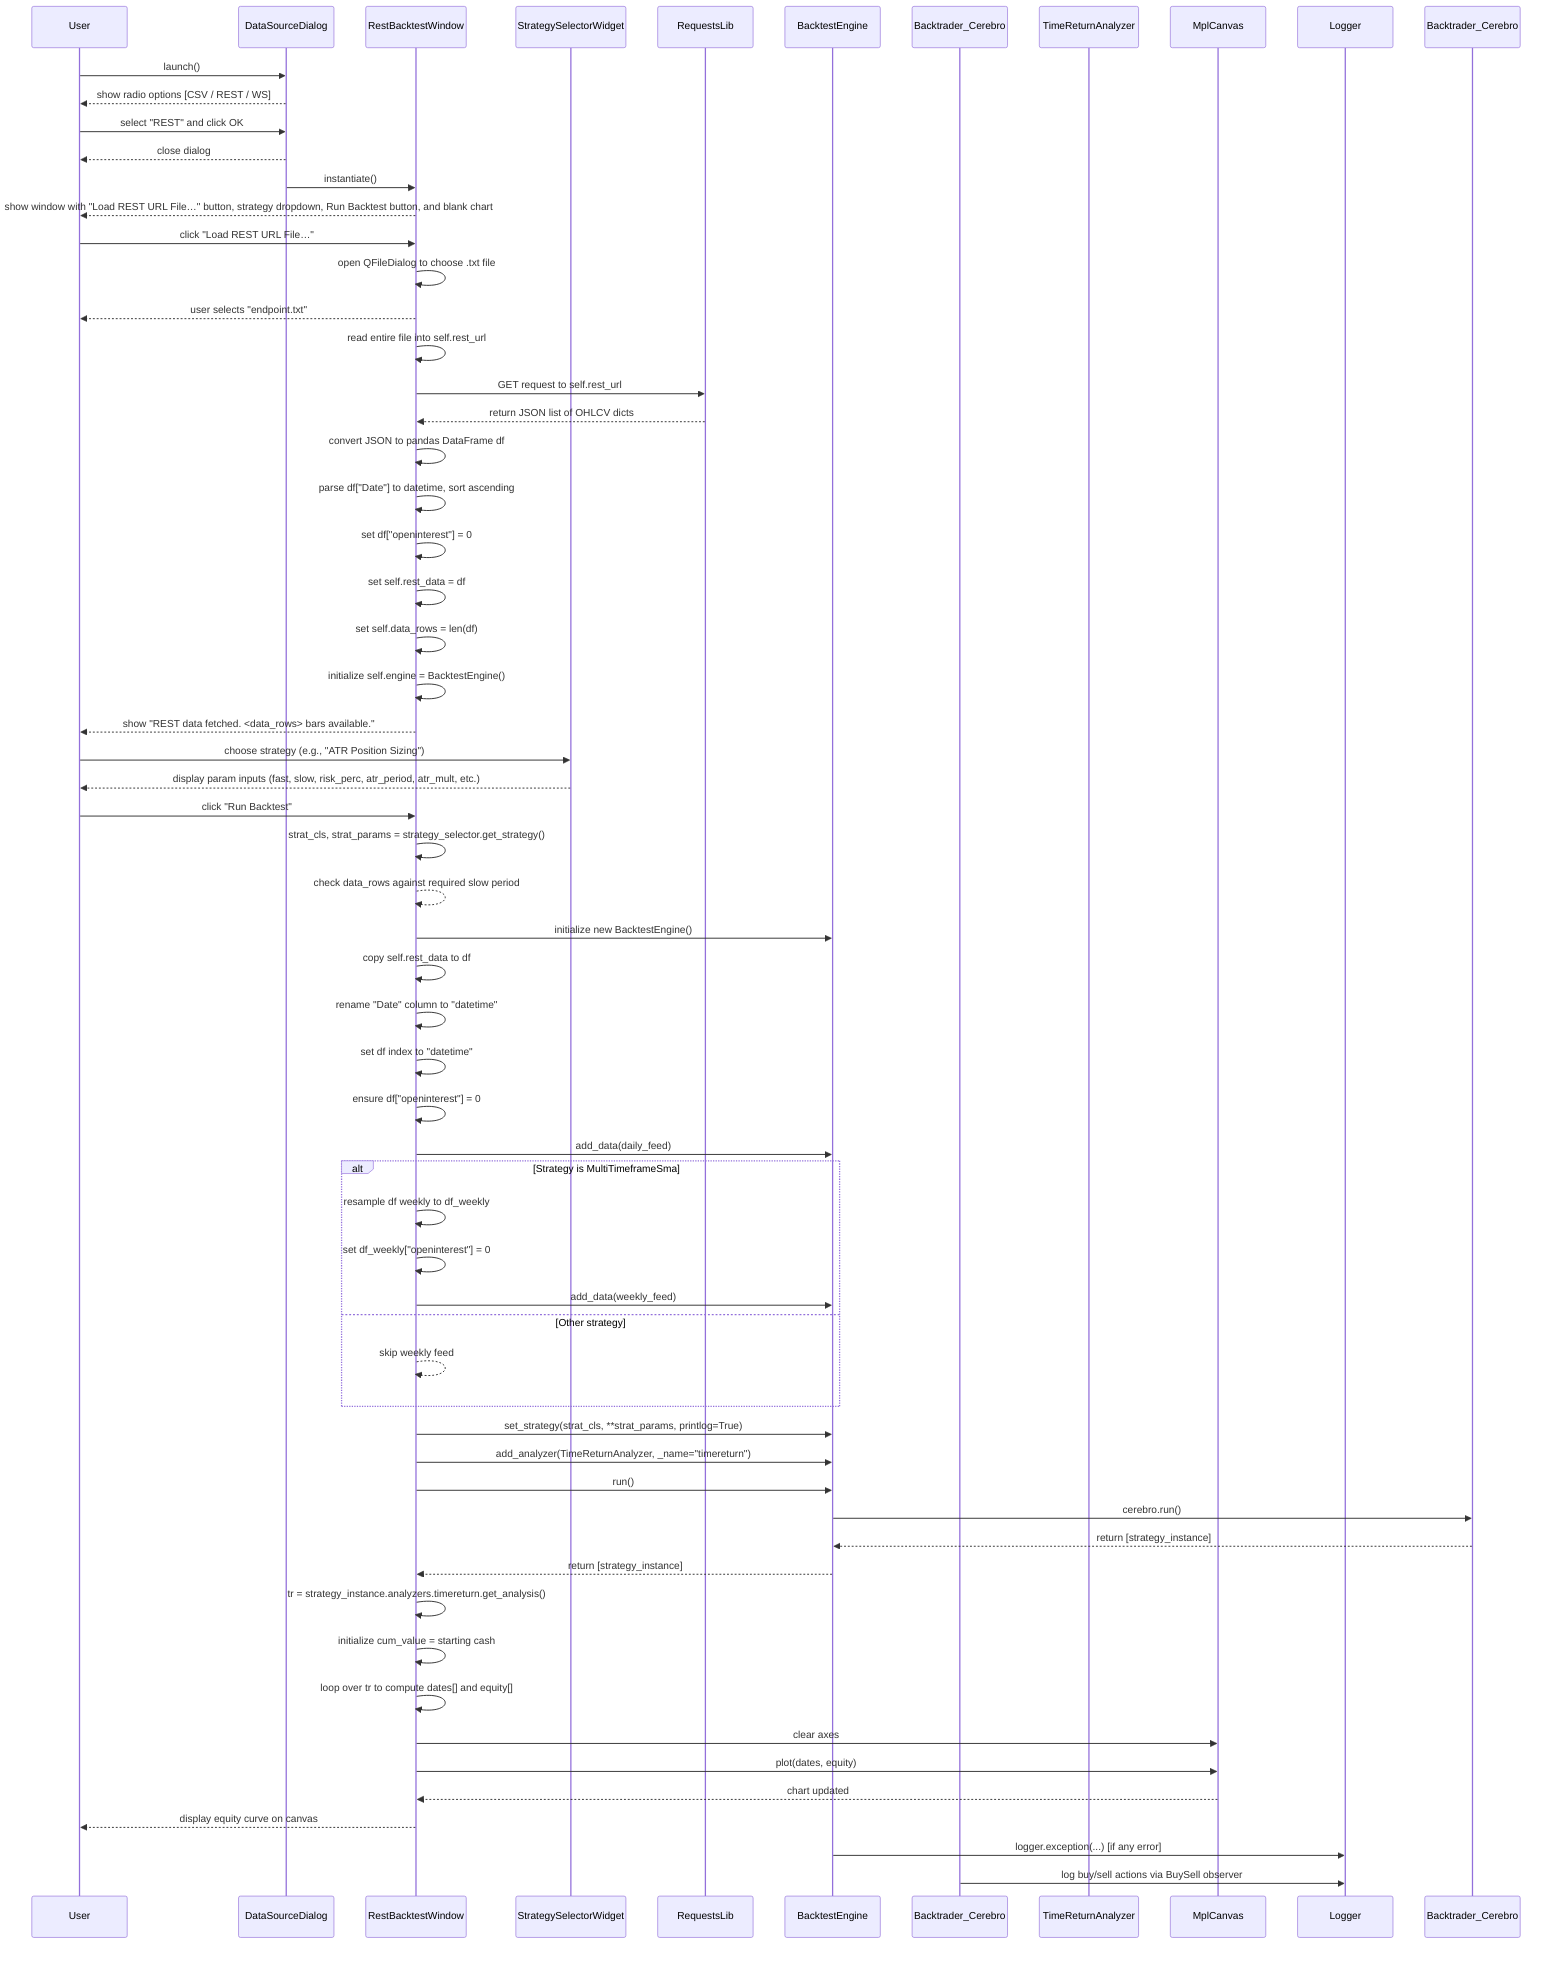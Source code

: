sequenceDiagram
    participant User
    participant DataSourceDialog
    participant RestBacktestWindow
    participant StrategySelectorWidget
    participant RequestsLib
    participant BacktestEngine
    participant Cerebro as Backtrader_Cerebro
    participant Analyzer as TimeReturnAnalyzer
    participant MplCanvas
    participant Logger

    %% Application start
    User->>DataSourceDialog: launch()
    DataSourceDialog-->>User: show radio options [CSV / REST / WS]
    User->>DataSourceDialog: select "REST" and click OK
    DataSourceDialog-->>User: close dialog
    DataSourceDialog->>RestBacktestWindow: instantiate()
    RestBacktestWindow-->>User: show window with "Load REST URL File…" button, strategy dropdown, Run Backtest button, and blank chart

    %% User loads REST URL
    User->>RestBacktestWindow: click "Load REST URL File…"
    RestBacktestWindow->>RestBacktestWindow: open QFileDialog to choose .txt file
    RestBacktestWindow-->>User: user selects "endpoint.txt"
    RestBacktestWindow->>RestBacktestWindow: read entire file into self.rest_url
    RestBacktestWindow->>RequestsLib: GET request to self.rest_url
    RequestsLib-->>RestBacktestWindow: return JSON list of OHLCV dicts
    RestBacktestWindow->>RestBacktestWindow: convert JSON to pandas DataFrame df
    RestBacktestWindow->>RestBacktestWindow: parse df["Date"] to datetime, sort ascending
    RestBacktestWindow->>RestBacktestWindow: set df["openinterest"] = 0
    RestBacktestWindow->>RestBacktestWindow: set self.rest_data = df
    RestBacktestWindow->>RestBacktestWindow: set self.data_rows = len(df)
    RestBacktestWindow->>RestBacktestWindow: initialize self.engine = BacktestEngine()
    RestBacktestWindow-->>User: show "REST data fetched. <data_rows> bars available."

    %% User selects strategy
    User->>StrategySelectorWidget: choose strategy (e.g., "ATR Position Sizing")
    StrategySelectorWidget-->>User: display param inputs (fast, slow, risk_perc, atr_period, atr_mult, etc.)

    %% User clicks "Run Backtest"
    User->>RestBacktestWindow: click "Run Backtest"
    RestBacktestWindow->>RestBacktestWindow: strat_cls, strat_params = strategy_selector.get_strategy()
    RestBacktestWindow-->>RestBacktestWindow: check data_rows against required slow period

    %% Attach data feed(s) to engine
    RestBacktestWindow->>BacktestEngine: initialize new BacktestEngine()
    RestBacktestWindow->>RestBacktestWindow: copy self.rest_data to df
    RestBacktestWindow->>RestBacktestWindow: rename "Date" column to "datetime"
    RestBacktestWindow->>RestBacktestWindow: set df index to "datetime"
    RestBacktestWindow->>RestBacktestWindow: ensure df["openinterest"] = 0
    RestBacktestWindow->>BacktestEngine: add_data(daily_feed)

    alt Strategy is MultiTimeframeSma
        RestBacktestWindow->>RestBacktestWindow: resample df weekly to df_weekly
        RestBacktestWindow->>RestBacktestWindow: set df_weekly["openinterest"] = 0
        RestBacktestWindow->>BacktestEngine: add_data(weekly_feed)
    else Other strategy
        RestBacktestWindow-->>RestBacktestWindow: skip weekly feed
    end

    %% Configure and run strategy
    RestBacktestWindow->>BacktestEngine: set_strategy(strat_cls, **strat_params, printlog=True)
    RestBacktestWindow->>BacktestEngine: add_analyzer(TimeReturnAnalyzer, _name="timereturn")
    RestBacktestWindow->>BacktestEngine: run()
    BacktestEngine->>Backtrader_Cerebro: cerebro.run()
    Backtrader_Cerebro-->>BacktestEngine: return [strategy_instance]
    BacktestEngine-->>RestBacktestWindow: return [strategy_instance]

    %% Extract TimeReturn and build equity curve
    RestBacktestWindow->>RestBacktestWindow: tr = strategy_instance.analyzers.timereturn.get_analysis()
    RestBacktestWindow->>RestBacktestWindow: initialize cum_value = starting cash
    RestBacktestWindow->>RestBacktestWindow: loop over tr to compute dates[] and equity[]

    %% Plotting
    RestBacktestWindow->>MplCanvas: clear axes
    RestBacktestWindow->>MplCanvas: plot(dates, equity)
    MplCanvas-->>RestBacktestWindow: chart updated
    RestBacktestWindow-->>User: display equity curve on canvas

    %% Logging path
    BacktestEngine->>Logger: logger.exception(...) [if any error]
    Cerebro->>Logger: log buy/sell actions via BuySell observer